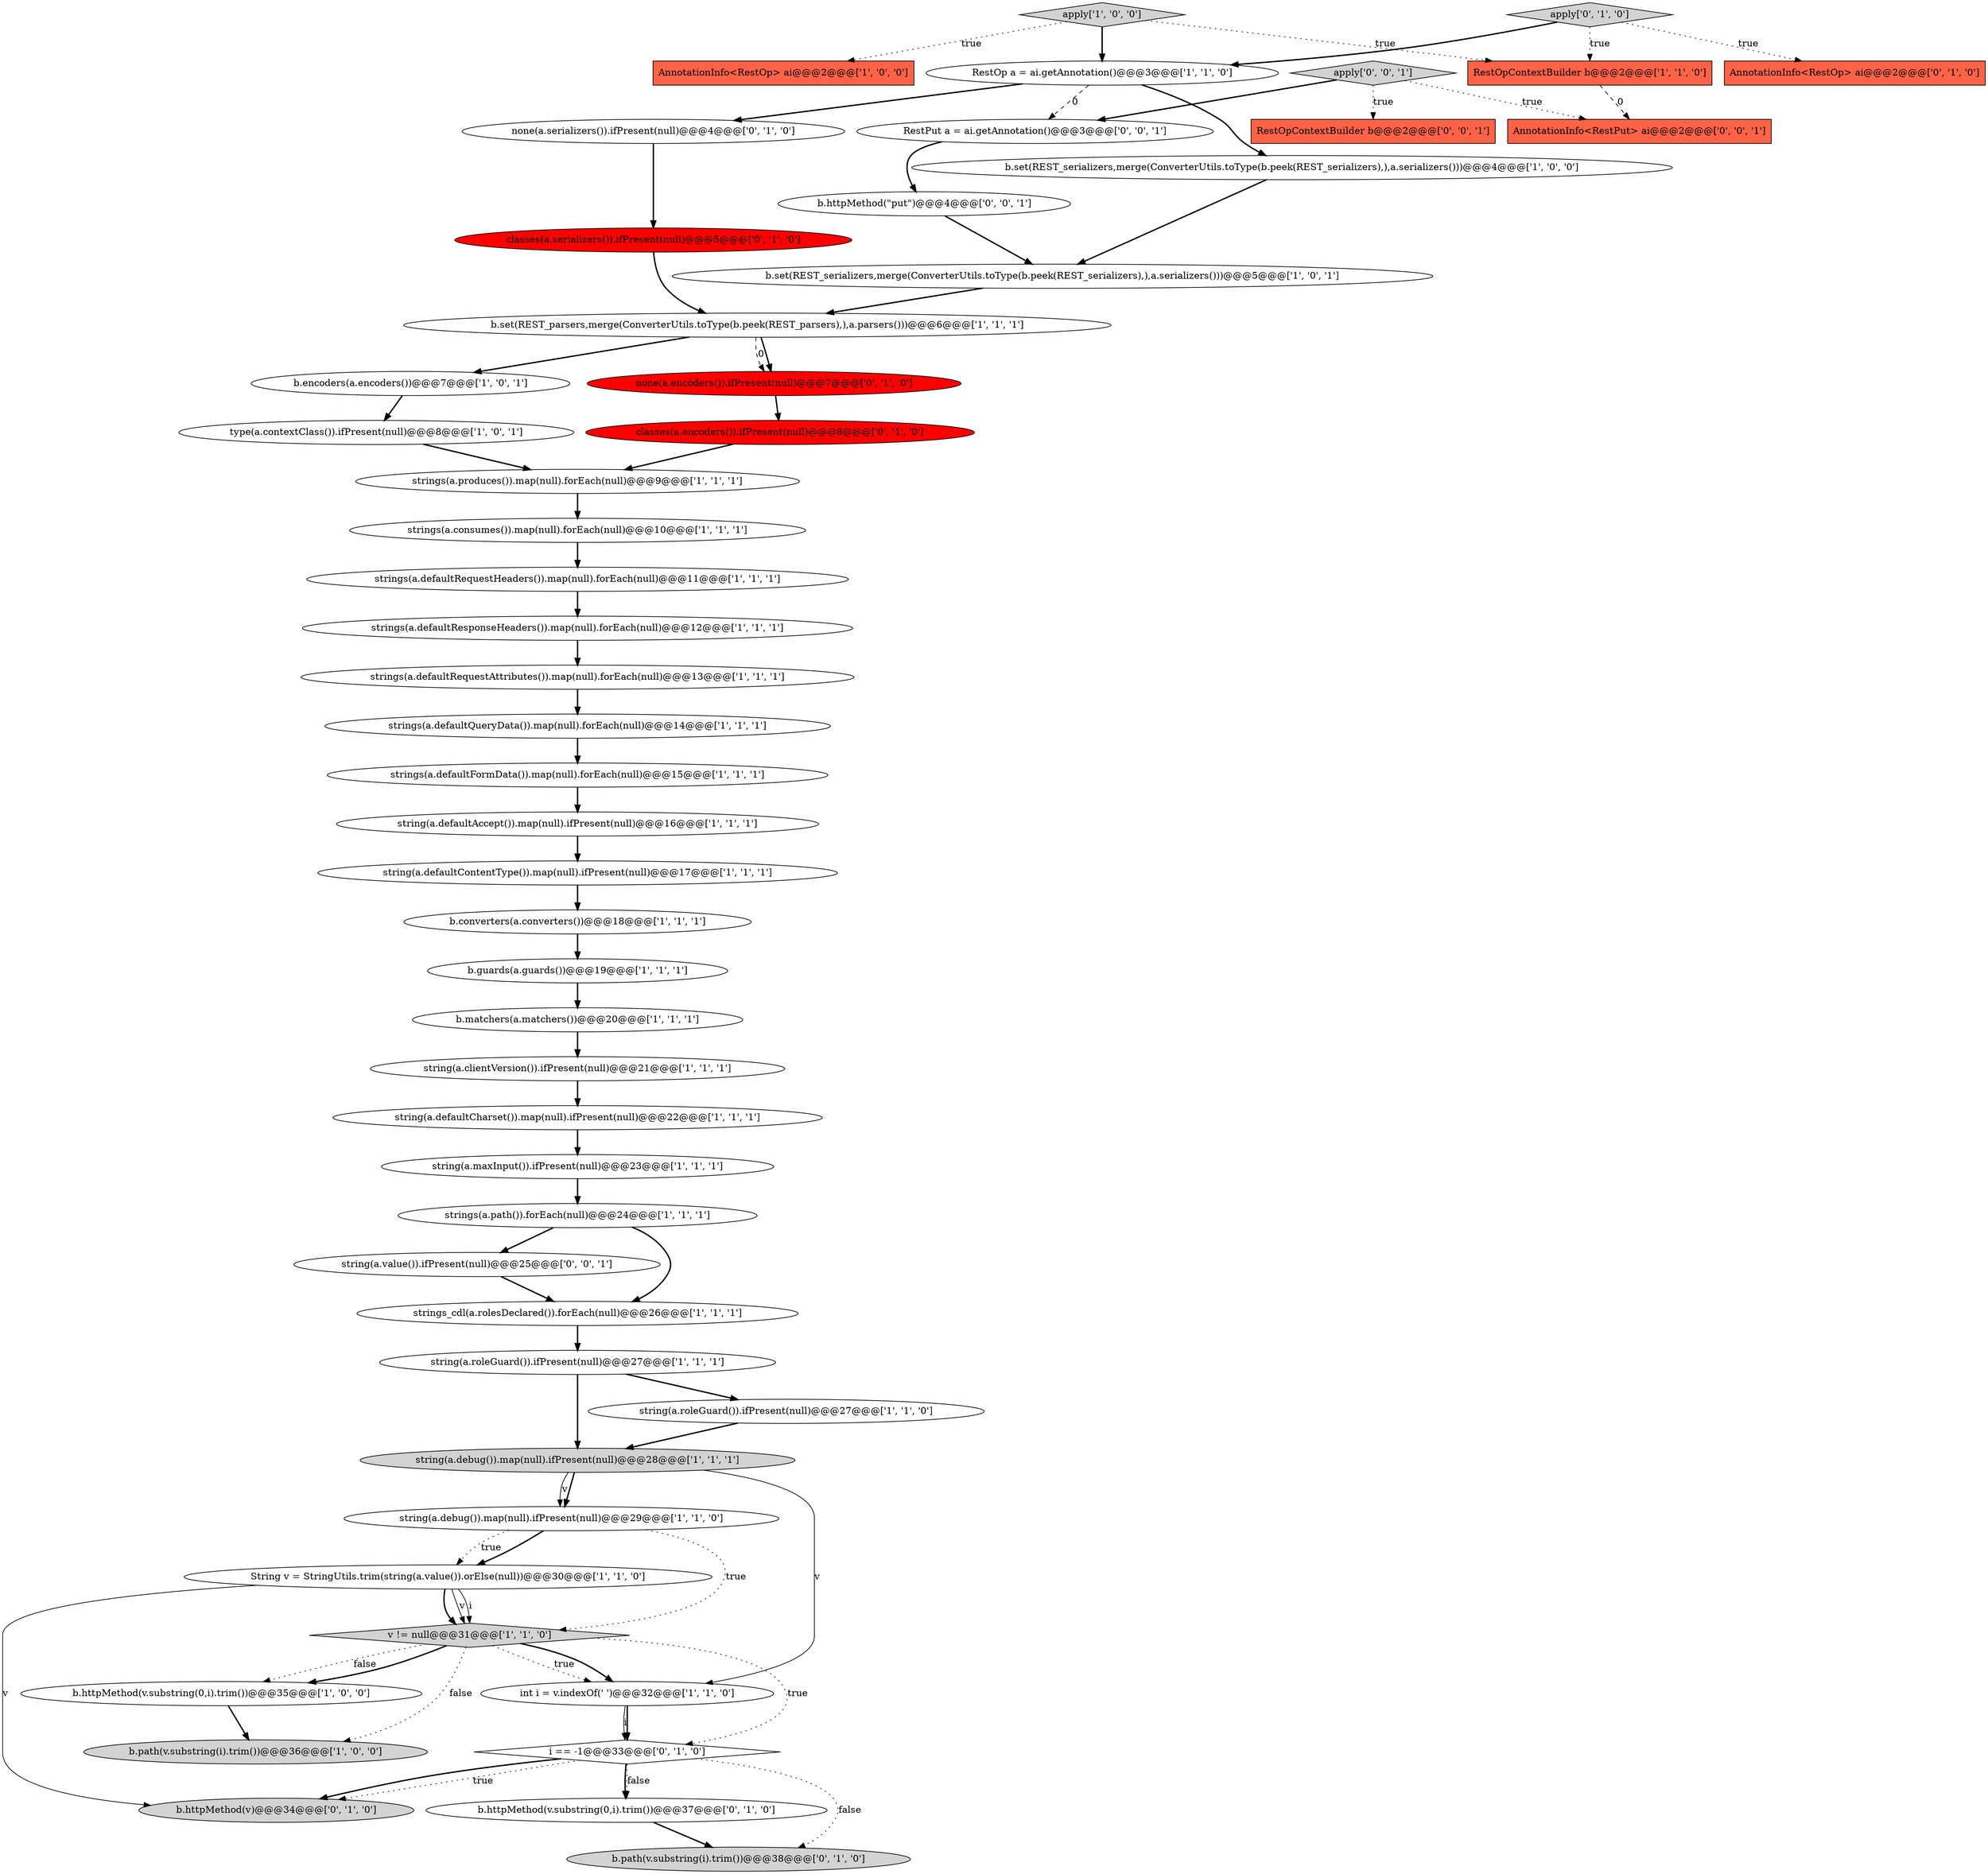 digraph {
1 [style = filled, label = "string(a.debug()).map(null).ifPresent(null)@@@29@@@['1', '1', '0']", fillcolor = white, shape = ellipse image = "AAA0AAABBB1BBB"];
20 [style = filled, label = "string(a.maxInput()).ifPresent(null)@@@23@@@['1', '1', '1']", fillcolor = white, shape = ellipse image = "AAA0AAABBB1BBB"];
21 [style = filled, label = "strings(a.produces()).map(null).forEach(null)@@@9@@@['1', '1', '1']", fillcolor = white, shape = ellipse image = "AAA0AAABBB1BBB"];
13 [style = filled, label = "strings(a.defaultResponseHeaders()).map(null).forEach(null)@@@12@@@['1', '1', '1']", fillcolor = white, shape = ellipse image = "AAA0AAABBB1BBB"];
33 [style = filled, label = "strings(a.defaultQueryData()).map(null).forEach(null)@@@14@@@['1', '1', '1']", fillcolor = white, shape = ellipse image = "AAA0AAABBB1BBB"];
34 [style = filled, label = "v != null@@@31@@@['1', '1', '0']", fillcolor = lightgray, shape = diamond image = "AAA0AAABBB1BBB"];
23 [style = filled, label = "b.set(REST_parsers,merge(ConverterUtils.toType(b.peek(REST_parsers),),a.parsers()))@@@6@@@['1', '1', '1']", fillcolor = white, shape = ellipse image = "AAA0AAABBB1BBB"];
29 [style = filled, label = "strings(a.defaultRequestAttributes()).map(null).forEach(null)@@@13@@@['1', '1', '1']", fillcolor = white, shape = ellipse image = "AAA0AAABBB1BBB"];
27 [style = filled, label = "b.httpMethod(v.substring(0,i).trim())@@@35@@@['1', '0', '0']", fillcolor = white, shape = ellipse image = "AAA0AAABBB1BBB"];
26 [style = filled, label = "int i = v.indexOf(' ')@@@32@@@['1', '1', '0']", fillcolor = white, shape = ellipse image = "AAA0AAABBB1BBB"];
5 [style = filled, label = "b.matchers(a.matchers())@@@20@@@['1', '1', '1']", fillcolor = white, shape = ellipse image = "AAA0AAABBB1BBB"];
28 [style = filled, label = "b.guards(a.guards())@@@19@@@['1', '1', '1']", fillcolor = white, shape = ellipse image = "AAA0AAABBB1BBB"];
46 [style = filled, label = "string(a.value()).ifPresent(null)@@@25@@@['0', '0', '1']", fillcolor = white, shape = ellipse image = "AAA0AAABBB3BBB"];
17 [style = filled, label = "string(a.defaultContentType()).map(null).ifPresent(null)@@@17@@@['1', '1', '1']", fillcolor = white, shape = ellipse image = "AAA0AAABBB1BBB"];
45 [style = filled, label = "RestOpContextBuilder b@@@2@@@['0', '0', '1']", fillcolor = tomato, shape = box image = "AAA0AAABBB3BBB"];
25 [style = filled, label = "strings(a.consumes()).map(null).forEach(null)@@@10@@@['1', '1', '1']", fillcolor = white, shape = ellipse image = "AAA0AAABBB1BBB"];
10 [style = filled, label = "type(a.contextClass()).ifPresent(null)@@@8@@@['1', '0', '1']", fillcolor = white, shape = ellipse image = "AAA0AAABBB1BBB"];
15 [style = filled, label = "apply['1', '0', '0']", fillcolor = lightgray, shape = diamond image = "AAA0AAABBB1BBB"];
31 [style = filled, label = "string(a.defaultAccept()).map(null).ifPresent(null)@@@16@@@['1', '1', '1']", fillcolor = white, shape = ellipse image = "AAA0AAABBB1BBB"];
8 [style = filled, label = "string(a.roleGuard()).ifPresent(null)@@@27@@@['1', '1', '1']", fillcolor = white, shape = ellipse image = "AAA0AAABBB1BBB"];
49 [style = filled, label = "AnnotationInfo<RestPut> ai@@@2@@@['0', '0', '1']", fillcolor = tomato, shape = box image = "AAA0AAABBB3BBB"];
16 [style = filled, label = "String v = StringUtils.trim(string(a.value()).orElse(null))@@@30@@@['1', '1', '0']", fillcolor = white, shape = ellipse image = "AAA0AAABBB1BBB"];
36 [style = filled, label = "none(a.encoders()).ifPresent(null)@@@7@@@['0', '1', '0']", fillcolor = red, shape = ellipse image = "AAA1AAABBB2BBB"];
11 [style = filled, label = "b.set(REST_serializers,merge(ConverterUtils.toType(b.peek(REST_serializers),),a.serializers()))@@@5@@@['1', '0', '1']", fillcolor = white, shape = ellipse image = "AAA0AAABBB1BBB"];
38 [style = filled, label = "b.path(v.substring(i).trim())@@@38@@@['0', '1', '0']", fillcolor = lightgray, shape = ellipse image = "AAA0AAABBB2BBB"];
50 [style = filled, label = "b.httpMethod(\"put\")@@@4@@@['0', '0', '1']", fillcolor = white, shape = ellipse image = "AAA0AAABBB3BBB"];
44 [style = filled, label = "AnnotationInfo<RestOp> ai@@@2@@@['0', '1', '0']", fillcolor = tomato, shape = box image = "AAA0AAABBB2BBB"];
12 [style = filled, label = "string(a.debug()).map(null).ifPresent(null)@@@28@@@['1', '1', '1']", fillcolor = lightgray, shape = ellipse image = "AAA0AAABBB1BBB"];
42 [style = filled, label = "classes(a.encoders()).ifPresent(null)@@@8@@@['0', '1', '0']", fillcolor = red, shape = ellipse image = "AAA1AAABBB2BBB"];
39 [style = filled, label = "b.httpMethod(v)@@@34@@@['0', '1', '0']", fillcolor = lightgray, shape = ellipse image = "AAA0AAABBB2BBB"];
14 [style = filled, label = "RestOpContextBuilder b@@@2@@@['1', '1', '0']", fillcolor = tomato, shape = box image = "AAA0AAABBB1BBB"];
18 [style = filled, label = "strings(a.path()).forEach(null)@@@24@@@['1', '1', '1']", fillcolor = white, shape = ellipse image = "AAA0AAABBB1BBB"];
37 [style = filled, label = "classes(a.serializers()).ifPresent(null)@@@5@@@['0', '1', '0']", fillcolor = red, shape = ellipse image = "AAA1AAABBB2BBB"];
48 [style = filled, label = "RestPut a = ai.getAnnotation()@@@3@@@['0', '0', '1']", fillcolor = white, shape = ellipse image = "AAA0AAABBB3BBB"];
41 [style = filled, label = "i == -1@@@33@@@['0', '1', '0']", fillcolor = white, shape = diamond image = "AAA0AAABBB2BBB"];
32 [style = filled, label = "string(a.roleGuard()).ifPresent(null)@@@27@@@['1', '1', '0']", fillcolor = white, shape = ellipse image = "AAA0AAABBB1BBB"];
24 [style = filled, label = "string(a.defaultCharset()).map(null).ifPresent(null)@@@22@@@['1', '1', '1']", fillcolor = white, shape = ellipse image = "AAA0AAABBB1BBB"];
30 [style = filled, label = "string(a.clientVersion()).ifPresent(null)@@@21@@@['1', '1', '1']", fillcolor = white, shape = ellipse image = "AAA0AAABBB1BBB"];
7 [style = filled, label = "b.converters(a.converters())@@@18@@@['1', '1', '1']", fillcolor = white, shape = ellipse image = "AAA0AAABBB1BBB"];
0 [style = filled, label = "b.path(v.substring(i).trim())@@@36@@@['1', '0', '0']", fillcolor = lightgray, shape = ellipse image = "AAA0AAABBB1BBB"];
19 [style = filled, label = "RestOp a = ai.getAnnotation()@@@3@@@['1', '1', '0']", fillcolor = white, shape = ellipse image = "AAA0AAABBB1BBB"];
2 [style = filled, label = "strings_cdl(a.rolesDeclared()).forEach(null)@@@26@@@['1', '1', '1']", fillcolor = white, shape = ellipse image = "AAA0AAABBB1BBB"];
35 [style = filled, label = "b.httpMethod(v.substring(0,i).trim())@@@37@@@['0', '1', '0']", fillcolor = white, shape = ellipse image = "AAA0AAABBB2BBB"];
9 [style = filled, label = "b.set(REST_serializers,merge(ConverterUtils.toType(b.peek(REST_serializers),),a.serializers()))@@@4@@@['1', '0', '0']", fillcolor = white, shape = ellipse image = "AAA0AAABBB1BBB"];
43 [style = filled, label = "apply['0', '1', '0']", fillcolor = lightgray, shape = diamond image = "AAA0AAABBB2BBB"];
47 [style = filled, label = "apply['0', '0', '1']", fillcolor = lightgray, shape = diamond image = "AAA0AAABBB3BBB"];
3 [style = filled, label = "AnnotationInfo<RestOp> ai@@@2@@@['1', '0', '0']", fillcolor = tomato, shape = box image = "AAA0AAABBB1BBB"];
22 [style = filled, label = "strings(a.defaultFormData()).map(null).forEach(null)@@@15@@@['1', '1', '1']", fillcolor = white, shape = ellipse image = "AAA0AAABBB1BBB"];
4 [style = filled, label = "strings(a.defaultRequestHeaders()).map(null).forEach(null)@@@11@@@['1', '1', '1']", fillcolor = white, shape = ellipse image = "AAA0AAABBB1BBB"];
40 [style = filled, label = "none(a.serializers()).ifPresent(null)@@@4@@@['0', '1', '0']", fillcolor = white, shape = ellipse image = "AAA0AAABBB2BBB"];
6 [style = filled, label = "b.encoders(a.encoders())@@@7@@@['1', '0', '1']", fillcolor = white, shape = ellipse image = "AAA0AAABBB1BBB"];
30->24 [style = bold, label=""];
28->5 [style = bold, label=""];
41->35 [style = dotted, label="false"];
9->11 [style = bold, label=""];
8->32 [style = bold, label=""];
27->0 [style = bold, label=""];
47->48 [style = bold, label=""];
32->12 [style = bold, label=""];
46->2 [style = bold, label=""];
40->37 [style = bold, label=""];
4->13 [style = bold, label=""];
47->45 [style = dotted, label="true"];
22->31 [style = bold, label=""];
25->4 [style = bold, label=""];
16->34 [style = bold, label=""];
48->50 [style = bold, label=""];
16->34 [style = solid, label="v"];
10->21 [style = bold, label=""];
41->39 [style = dotted, label="true"];
21->25 [style = bold, label=""];
16->39 [style = solid, label="v"];
18->2 [style = bold, label=""];
15->19 [style = bold, label=""];
37->23 [style = bold, label=""];
12->1 [style = bold, label=""];
15->14 [style = dotted, label="true"];
41->38 [style = dotted, label="false"];
1->34 [style = dotted, label="true"];
34->26 [style = dotted, label="true"];
43->19 [style = bold, label=""];
24->20 [style = bold, label=""];
17->7 [style = bold, label=""];
20->18 [style = bold, label=""];
15->3 [style = dotted, label="true"];
47->49 [style = dotted, label="true"];
23->36 [style = dashed, label="0"];
26->41 [style = bold, label=""];
13->29 [style = bold, label=""];
43->44 [style = dotted, label="true"];
29->33 [style = bold, label=""];
7->28 [style = bold, label=""];
19->9 [style = bold, label=""];
34->26 [style = bold, label=""];
50->11 [style = bold, label=""];
1->16 [style = bold, label=""];
12->26 [style = solid, label="v"];
34->41 [style = dotted, label="true"];
23->6 [style = bold, label=""];
6->10 [style = bold, label=""];
12->1 [style = solid, label="v"];
19->48 [style = dashed, label="0"];
43->14 [style = dotted, label="true"];
18->46 [style = bold, label=""];
34->27 [style = dotted, label="false"];
16->34 [style = solid, label="i"];
23->36 [style = bold, label=""];
1->16 [style = dotted, label="true"];
34->0 [style = dotted, label="false"];
35->38 [style = bold, label=""];
5->30 [style = bold, label=""];
14->49 [style = dashed, label="0"];
31->17 [style = bold, label=""];
19->40 [style = bold, label=""];
42->21 [style = bold, label=""];
41->39 [style = bold, label=""];
26->41 [style = solid, label="i"];
11->23 [style = bold, label=""];
8->12 [style = bold, label=""];
33->22 [style = bold, label=""];
36->42 [style = bold, label=""];
2->8 [style = bold, label=""];
34->27 [style = bold, label=""];
41->35 [style = bold, label=""];
}
